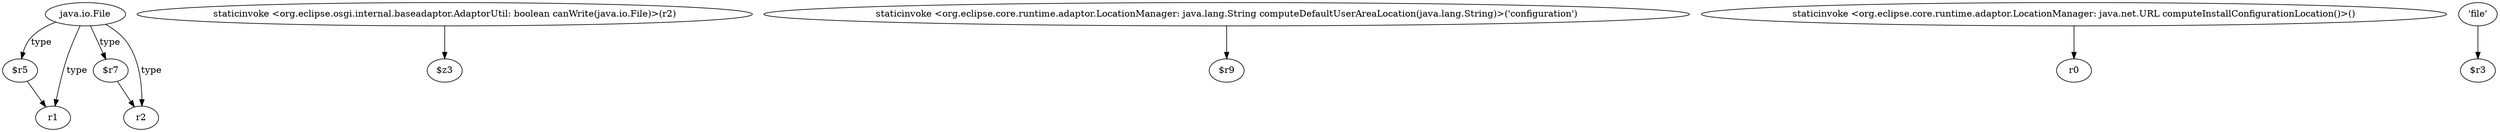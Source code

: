 digraph g {
0[label="java.io.File"]
1[label="$r5"]
0->1[label="type"]
2[label="staticinvoke <org.eclipse.osgi.internal.baseadaptor.AdaptorUtil: boolean canWrite(java.io.File)>(r2)"]
3[label="$z3"]
2->3[label=""]
4[label="staticinvoke <org.eclipse.core.runtime.adaptor.LocationManager: java.lang.String computeDefaultUserAreaLocation(java.lang.String)>('configuration')"]
5[label="$r9"]
4->5[label=""]
6[label="$r7"]
0->6[label="type"]
7[label="r2"]
0->7[label="type"]
8[label="staticinvoke <org.eclipse.core.runtime.adaptor.LocationManager: java.net.URL computeInstallConfigurationLocation()>()"]
9[label="r0"]
8->9[label=""]
6->7[label=""]
10[label="r1"]
0->10[label="type"]
11[label="'file'"]
12[label="$r3"]
11->12[label=""]
1->10[label=""]
}